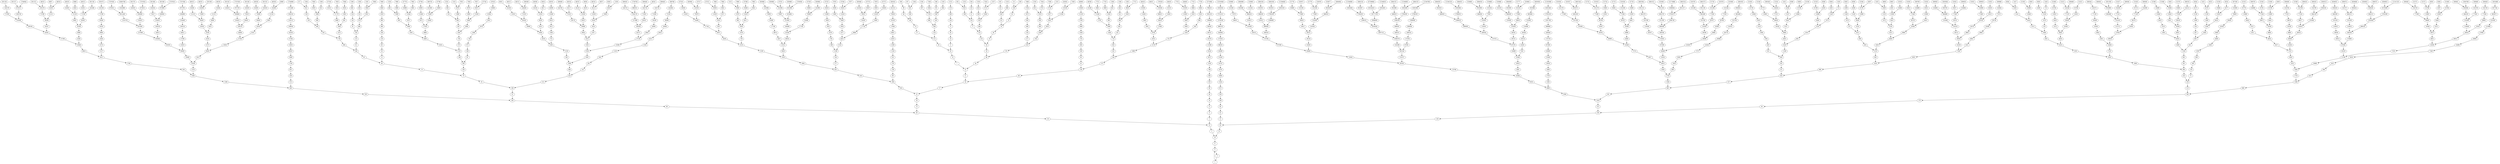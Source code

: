 digraph C {
	927744 -> 463872;
	49152 -> 24576;
	5505024 -> 2752512;
	70992 -> 35496;
	36176 -> 18088;
	154240 -> 77120;
	11600 -> 5800;
	3328 -> 1664;
	155332 -> 77666;
	2621440 -> 1310720;
	45 -> 136;
	932048 -> 466024;
	56 -> 28;
	21844 -> 10922;
	452 -> 226;
	928384 -> 464192;
	52 -> 26;
	736 -> 368;
	51653 -> 154960;
	436864 -> 218432;
	51370 -> 25685;
	4298 -> 2149;
	154688 -> 77344;
	46 -> 23;
	11946 -> 5973;
	51328 -> 25664;
	554 -> 277;
	995 -> 2986;
	2752512 -> 1376256;
	232096 -> 116048;
	77365 -> 232096;
	154960 -> 77480;
	6816 -> 3408;
	8192 -> 4096;
	232768 -> 116384;
	932053 -> 2796160;
	466033 -> 1398100;
	6065 -> 18196;
	5456 -> 2728;
	8589 -> 25768;
	896 -> 448;
	10920 -> 5460;
	310378 -> 155189;
	2048 -> 1024;
	2136 -> 1068;
	16384 -> 8192;
	4292 -> 2146;
	4280 -> 2140;
	3222 -> 1611;
	5888 -> 2944;
	286720 -> 143360;
	19417 -> 58252;
	40 -> 20;
	1864132 -> 932066;
	325 -> 976;
	148 -> 74;
	25827 -> 77482;
	232992 -> 116496;
	308565 -> 925696;
	109216 -> 54608;
	2140 -> 1070;
	28992 -> 14496;
	267 -> 802;
	48 -> 24;
	51725 -> 155176;
	1430 -> 715;
	1747626 -> 873813;
	170 -> 85;
	51520 -> 25760;
	23200 -> 11600;
	24266 -> 12133;
	38568 -> 19284;
	19328 -> 9664;
	2275 -> 6826;
	116052 -> 58026;
	1604 -> 802;
	11184128 -> 5592064;
	2730 -> 1365;
	20480 -> 10240;
	310357 -> 931072;
	25704 -> 12852;
	47776 -> 23888;
	38680 -> 19340;
	4416 -> 2208;
	616 -> 308;
	403 -> 1210;
	25889 -> 77668;
	10485760 -> 5242880;
	806 -> 403;
	92 -> 46;
	77584 -> 38792;
	341 -> 1024;
	58253 -> 174760;
	6440 -> 3220;
	72817 -> 218452;
	4352 -> 2176;
	174760 -> 87380;
	7508 -> 3754;
	4297 -> 12892;
	77 -> 232;
	4301 -> 12904;
	3637 -> 10912;
	7957 -> 23872;
	205 -> 616;
	116506 -> 58253;
	4834 -> 2417;
	873792 -> 436896;
	231424 -> 115712;
	648 -> 324;
	2954 -> 1477;
	70 -> 35;
	1855488 -> 927744;
	2410 -> 1205;
	331 -> 994;
	145635 -> 436906;
	23888 -> 11944;
	69632 -> 34816;
	4816 -> 2408;
	309920 -> 154960;
	466026 -> 233013;
	453 -> 1360;
	48536 -> 24268;
	48232 -> 24116;
	3626 -> 1813;
	18080 -> 9040;
	65536 -> 32768;
	116053 -> 348160;
	51536 -> 25768;
	14496 -> 7248;
	108544 -> 54272;
	58252 -> 29126;
	369 -> 1108;
	326 -> 163;
	6029 -> 18088;
	72810 -> 36405;
	9040 -> 4520;
	465408 -> 232704;
	272 -> 136;
	76 -> 38;
	153600 -> 76800;
	8602 -> 4301;
	310682 -> 155341;
	46421 -> 139264;
	145621 -> 436864;
	212 -> 106;
	3939 -> 11818;
	436906 -> 218453;
	2896 -> 1448;
	77352 -> 38676;
	212992 -> 106496;
	17728 -> 8864;
	23656 -> 11828;
	368 -> 184;
	424 -> 212;
	1613 -> 4840;
	99 -> 298;
	725 -> 2176;
	8596 -> 4298;
	48520 -> 24260;
	35496 -> 17748;
	145600 -> 72800;
	23648 -> 11824;
	6432 -> 3216;
	154965 -> 464896;
	51720 -> 25860;
	48208 -> 24104;
	218452 -> 109226;
	2796202 -> 1398101;
	4520 -> 2260;
	8874 -> 4437;
	304 -> 152;
	5592404 -> 2796202;
	9670 -> 4835;
	101 -> 304;
	6446 -> 3223;
	218432 -> 109216;
	310669 -> 932008;
	5760 -> 2880;
	17664 -> 8832;
	71680 -> 35840;
	786432 -> 393216;
	873808 -> 436904;
	1280 -> 640;
	4550 -> 2275;
	280 -> 140;
	3866 -> 1933;
	1877 -> 5632;
	86016 -> 43008;
	232788 -> 116394;
	1074 -> 537;
	1696 -> 848;
	51426 -> 25713;
	1856853 -> 5570560;
	46336 -> 23168;
	15 -> 46;
	14 -> 7;
	1812 -> 906;
	11604 -> 5802;
	23 -> 70;
	349504 -> 174752;
	25713 -> 77140;
	7732 -> 3866;
	652 -> 326;
	19285 -> 57856;
	738 -> 369;
	699008 -> 349504;
	3224 -> 1612;
	38794 -> 19397;
	51778 -> 25889;
	47784 -> 23892;
	58197 -> 174592;
	154708 -> 77354;
	38570 -> 19285;
	469 -> 1408;
	3938 -> 1969;
	552 -> 276;
	416 -> 208;
	4277 -> 12832;
	77589 -> 232768;
	7232 -> 3616;
	699048 -> 349524;
	8872 -> 4436;
	72352 -> 36176;
	5592320 -> 2796160;
	7840 -> 3920;
	47264 -> 23632;
	309440 -> 154720;
	16777216 -> 8388608;
	122 -> 61;
	77472 -> 38736;
	38796 -> 19398;
	932052 -> 466026;
	1425 -> 4276;
	18088 -> 9044;
	680 -> 340;
	672 -> 336;
	320 -> 160;
	154720 -> 77360;
	98 -> 49;
	21 -> 64;
	72788 -> 36394;
	19200 -> 9600;
	51572 -> 25786;
	155333 -> 466000;
	3012 -> 1506;
	233013 -> 699040;
	11829 -> 35488;
	144725 -> 434176;
	2150 -> 1075;
	218453 -> 655360;
	868352 -> 434176;
	655360 -> 327680;
	8832 -> 4416;
	51626 -> 25813;
	218368 -> 109184;
	145536 -> 72768;
	180 -> 90;
	768 -> 384;
	7882 -> 3941;
	48213 -> 144640;
	3942 -> 1971;
	35328 -> 17664;
	38720 -> 19360;
	141824 -> 70912;
	1200 -> 600;
	537 -> 1612;
	465576 -> 232788;
	5586944 -> 2793472;
	51777 -> 155332;
	19396 -> 9698;
	618 -> 309;
	277 -> 832;
	12288 -> 6144;
	4437 -> 13312;
	24112 -> 12056;
	307200 -> 153600;
	7680 -> 3840;
	30 -> 15;
	38400 -> 19200;
	739 -> 2218;
	29124 -> 14562;
	1856852 -> 928426;
	23892 -> 11946;
	5792 -> 2896;
	12885 -> 38656;
	872448 -> 436224;
	1864134 -> 932067;
	2880 -> 1440;
	104 -> 52;
	232448 -> 116224;
	241 -> 724;
	592 -> 296;
	213 -> 640;
	77354 -> 38677;
	832 -> 416;
	234 -> 117;
	909 -> 2728;
	48522 -> 24261;
	244 -> 122;
	1988 -> 994;
	278528 -> 139264;
	4821 -> 14464;
	9600 -> 4800;
	960 -> 480;
	597 -> 1792;
	1301 -> 3904;
	964 -> 482;
	38740 -> 19370;
	9101 -> 27304;
	12888 -> 6444;
	51573 -> 154720;
	33 -> 100;
	463872 -> 231936;
	434176 -> 217088;
	1488 -> 744;
	309376 -> 154688;
	109056 -> 54528;
	35456 -> 17728;
	11141120 -> 5570560;
	605 -> 1816;
	54592 -> 27296;
	436224 -> 218112;
	7168 -> 3584;
	310672 -> 155336;
	3616 -> 1808;
	662 -> 331;
	163840 -> 81920;
	20 -> 10;
	1397760 -> 698880;
	6 -> 3;
	29 -> 88;
	2141 -> 6424;
	80 -> 40;
	1398080 -> 699040;
	3216 -> 1608;
	72360 -> 36180;
	47312 -> 23656;
	14548 -> 7274;
	25706 -> 12853;
	51584 -> 25792;
	77588 -> 38794;
	327680 -> 163840;
	2 -> 1;
	174592 -> 87296;
	12896 -> 6448;
	3013 -> 9040;
	54528 -> 27264;
	524288 -> 262144;
	2147 -> 6442;
	2148 -> 1074;
	70656 -> 35328;
	3861 -> 11584;
	2720 -> 1360;
	77669 -> 233008;
	4548 -> 2274;
	201 -> 604;
	18048 -> 9024;
	43648 -> 21824;
	202 -> 101;
	72784 -> 36392;
	349520 -> 174760;
	7488 -> 3744;
	51427 -> 154282;
	12053 -> 36160;
	7733 -> 23200;
	217 -> 652;
	2796200 -> 1398100;
	37 -> 112;
	17744 -> 8872;
	43690 -> 21845;
	70997 -> 212992;
	1859584 -> 929792;
	5242880 -> 2621440;
	24106 -> 12053;
	465536 -> 232768;
	155338 -> 77669;
	36400 -> 18200;
	362 -> 181;
	12132 -> 6066;
	19397 -> 58192;
	289408 -> 144704;
	6426 -> 3213;
	14544 -> 7272;
	4294 -> 2147;
	25728 -> 12864;
	174762 -> 87381;
	200 -> 100;
	1747624 -> 873812;
	154 -> 77;
	13653 -> 40960;
	6144 -> 3072;
	1210 -> 605;
	36404 -> 18202;
	2795520 -> 1397760;
	116352 -> 58176;
	51413 -> 154240;
	282624 -> 141312;
	932067 -> 2796202;
	1069 -> 3208;
	87376 -> 43688;
	58176 -> 29088;
	596 -> 298;
	51722 -> 25861;
	466000 -> 233000;
	8544 -> 4272;
	1250 -> 625;
	232789 -> 698368;
	58192 -> 29096;
	109226 -> 54613;
	85 -> 256;
	7264 -> 3632;
	3920 -> 1960;
	2240 -> 1120;
	3072 -> 1536;
	436896 -> 218448;
	1611 -> 4834;
	29056 -> 14528;
	116504 -> 58252;
	1930 -> 965;
	48533 -> 145600;
	1073 -> 3220;
	4276 -> 2138;
	25768 -> 12884;
	29126 -> 14563;
	1128 -> 564;
	1325 -> 3976;
	18197 -> 54592;
	3940 -> 1970;
	28 -> 14;
	27304 -> 13652;
	36394 -> 18197;
	72768 -> 36384;
	155176 -> 77588;
	51456 -> 25728;
	1120 -> 560;
	4300 -> 2150;
	925696 -> 462848;
	11776 -> 5888;
	3226 -> 1613;
	1300 -> 650;
	938 -> 469;
	12134 -> 6067;
	2986 -> 1493;
	174720 -> 87360;
	544 -> 272;
	149 -> 448;
	1664 -> 832;
	232704 -> 116352;
	33554432 -> 16777216;
	25786 -> 12893;
	906 -> 453;
	21840 -> 10920;
	3212 -> 1606;
	3941 -> 11824;
	23632 -> 11816;
	309930 -> 154965;
	2952 -> 1476;
	497 -> 1492;
	245 -> 736;
	464896 -> 232448;
	464212 -> 232106;
	6424 -> 3212;
	25776 -> 12888;
	196608 -> 98304;
	116500 -> 58250;
	310664 -> 155332;
	3860 -> 1930;
	1862312 -> 931156;
	76800 -> 38400;
	155178 -> 77589;
	143360 -> 71680;
	87040 -> 43520;
	7956 -> 3978;
	1971 -> 5914;
	21760 -> 10880;
	2416 -> 1208;
	77312 -> 38656;
	116384 -> 58192;
	402 -> 201;
	116 -> 58;
	512 -> 256;
	3904 -> 1952;
	698368 -> 349184;
	11904 -> 5952;
	36392 -> 18196;
	6442 -> 3221;
	8597 -> 25792;
	84 -> 42;
	45056 -> 22528;
	7808 -> 3904;
	141 -> 424;
	753 -> 2260;
	144640 -> 72320;
	490 -> 245;
	2216 -> 1108;
	276 -> 138;
	7248 -> 3624;
	81 -> 244;
	309928 -> 154964;
	6448 -> 3224;
	1606 -> 803;
	51729 -> 155188;
	11264 -> 5632;
	488 -> 244;
	851968 -> 425984;
	1933 -> 5800;
	5909 -> 17728;
	48234 -> 24117;
	3 -> 10;
	117 -> 352;
	60 -> 30;
	43688 -> 21844;
	976 -> 488;
	2728 -> 1364;
	928 -> 464;
	256 -> 128;
	744 -> 372;
	1109 -> 3328;
	25784 -> 12892;
	936 -> 468;
	53248 -> 26624;
	4282 -> 2141;
	5 -> 16;
	19336 -> 9668;
	4017 -> 12052;
	77120 -> 38560;
	57856 -> 28928;
	120 -> 60;
	283989 -> 851968;
	928426 -> 464213;
	653 -> 1960;
	11010048 -> 5505024;
	181 -> 544;
	310376 -> 155188;
	1970 -> 985;
	5802 -> 2901;
	308560 -> 154280;
	9684 -> 4842;
	9098 -> 4549;
	3924 -> 1962;
	12842 -> 6421;
	1232 -> 616;
	2688 -> 1344;
	24264 -> 12132;
	23658 -> 11829;
	25862 -> 12931;
	14562 -> 7281;
	109184 -> 54592;
	8864 -> 4432;
	47274 -> 23637;
	1876 -> 938;
	24576 -> 12288;
	116224 -> 58112;
	128 -> 64;
	47296 -> 23648;
	310668 -> 155334;
	1236 -> 618;
	87381 -> 262144;
	1324 -> 662;
	81920 -> 40960;
	47330 -> 23665;
	18192 -> 9096;
	23808 -> 11904;
	131072 -> 65536;
	1851392 -> 925696;
	1313 -> 3940;
	4019 -> 12058;
	113 -> 340;
	54272 -> 27136;
	3752 -> 1876;
	14504 -> 7252;
	9669 -> 29008;
	77592 -> 38796;
	2984 -> 1492;
	14464 -> 7232;
	138 -> 69;
	931072 -> 465536;
	482 -> 241;
	141992 -> 70996;
	155188 -> 77594;
	600 -> 300;
	25760 -> 12880;
	724 -> 362;
	1398016 -> 699008;
	12892 -> 6446;
	4522 -> 2261;
	1506 -> 753;
	2816 -> 1408;
	4 -> 2;
	3624 -> 1812;
	1864000 -> 932000;
	8038 -> 4019;
	23552 -> 11776;
	3976 -> 1988;
	47232 -> 23616;
	160 -> 80;
	11584 -> 5792;
	116501 -> 349504;
	24261 -> 72784;
	38792 -> 19396;
	17920 -> 8960;
	77440 -> 38720;
	696320 -> 348160;
	9640 -> 4820;
	53 -> 160;
	401 -> 1204;
	466016 -> 233008;
	3208 -> 1604;
	8087 -> 24262;
	3754 -> 1877;
	1286 -> 643;
	8388608 -> 4194304;
	448 -> 224;
	154709 -> 464128;
	35 -> 106;
	2417 -> 7252;
	932032 -> 466016;
	2900 -> 1450;
	9685 -> 29056;
	8 -> 4;
	154944 -> 77472;
	643 -> 1930;
	1862304 -> 931152;
	8560 -> 4280;
	58016 -> 29008;
	2944 -> 1472;
	349184 -> 174592;
	291157 -> 873472;
	25696 -> 12848;
	13312 -> 6656;
	38672 -> 19336;
	7253 -> 21760;
	2208 -> 1104;
	115968 -> 57984;
	54612 -> 27306;
	7722 -> 3861;
	1204 -> 602;
	291270 -> 145635;
	4194304 -> 2097152;
	8036 -> 4018;
	283904 -> 141952;
	9024 -> 4512;
	1792 -> 896;
	152 -> 76;
	155189 -> 465568;
	51779 -> 155338;
	42 -> 21;
	3412 -> 1706;
	3584 -> 1792;
	932000 -> 466000;
	1864104 -> 932052;
	7 -> 22;
	1605 -> 4816;
	2785280 -> 1392640;
	154704 -> 77352;
	51360 -> 25680;
	25860 -> 12930;
	4835 -> 14506;
	75 -> 226;
	465568 -> 232784;
	18 -> 9;
	47316 -> 23658;
	9664 -> 4832;
	58026 -> 29013;
	12 -> 6;
	309461 -> 928384;
	468 -> 234;
	23040 -> 11520;
	13632 -> 6816;
	96 -> 48;
	6824 -> 3412;
	70912 -> 35456;
	13568 -> 6784;
	34 -> 17;
	930816 -> 465408;
	4272 -> 2136;
	38736 -> 19368;
	309888 -> 154944;
	1306 -> 653;
	929792 -> 464896;
	4436 -> 2218;
	464128 -> 232064;
	3221 -> 9664;
	5592405 -> 16777216;
	348160 -> 174080;
	1408 -> 704;
	11808 -> 5904;
	6444 -> 3222;
	72320 -> 36160;
	100 -> 50;
	155184 -> 77592;
	72789 -> 218368;
	2901 -> 8704;
	462848 -> 231424;
	642 -> 321;
	291072 -> 145536;
	10752 -> 5376;
	10912 -> 5456;
	3210 -> 1605;
	14563 -> 43690;
	5440 -> 2720;
	38677 -> 116032;
	43008 -> 21504;
	51624 -> 25812;
	3864 -> 1932;
	5592384 -> 2796192;
	289440 -> 144720;
	289280 -> 144640;
	12130 -> 6065;
	372 -> 186;
	19368 -> 9684;
	77344 -> 38672;
	87360 -> 43680;
	291269 -> 873808;
	19280 -> 9640;
	426 -> 213;
	3636 -> 1818;
	25684 -> 12842;
	11605 -> 34816;
	196 -> 98;
	48528 -> 24264;
	8960 -> 4480;
	291152 -> 145576;
	1536 -> 768;
	11184768 -> 5592384;
	3744 -> 1872;
	48525 -> 145576;
	1208 -> 604;
	11816 -> 5908;
	233002 -> 116501;
	232106 -> 116053;
	309248 -> 154624;
	309 -> 928;
	310677 -> 932032;
	466004 -> 233002;
	309408 -> 154704;
	9680 -> 4840;
	51568 -> 25784;
	1398100 -> 699050;
	5461 -> 16384;
	88 -> 44;
	51 -> 154;
	12906 -> 6453;
	931136 -> 465568;
	7876 -> 3938;
	1396736 -> 698368;
	2176 -> 1088;
	72808 -> 36404;
	151 -> 454;
	931968 -> 465984;
	46400 -> 23200;
	197 -> 592;
	1862272 -> 931136;
	49 -> 148;
	21845 -> 65536;
	309418 -> 154709;
	12913 -> 38740;
	6066 -> 3033;
	32 -> 16;
	54608 -> 27304;
	805 -> 2416;
	1426 -> 713;
	233000 -> 116500;
	22528 -> 11264;
	11828 -> 5914;
	11182080 -> 5591040;
	5908 -> 2954;
	5460 -> 2730;
	1744896 -> 872448;
	77670 -> 38835;
	19341 -> 58024;
	204 -> 102;
	1928 -> 964;
	7850 -> 3925;
	1746944 -> 873472;
	145568 -> 72784;
	1251 -> 3754;
	6465 -> 19396;
	682 -> 341;
	12832 -> 6416;
	36160 -> 18080;
	425984 -> 212992;
	139264 -> 69632;
	309460 -> 154730;
	2146 -> 1073;
	8089 -> 24268;
	12930 -> 6465;
	3408 -> 1704;
	11184640 -> 5592320;
	2400 -> 1200;
	51541 -> 154624;
	324 -> 162;
	77136 -> 38568;
	51412 -> 25706;
	308480 -> 154240;
	1 -> 4;
	713 -> 2140;
	309474 -> 154737;
	14549 -> 43648;
	29096 -> 14548;
	1862314 -> 931157;
	310385 -> 931156;
	980 -> 490;
	2956 -> 1478;
	51569 -> 154708;
	23636 -> 11818;
	6421 -> 19264;
	154737 -> 464212;
	4432 -> 2216;
	1816 -> 908;
	46420 -> 23210;
	27306 -> 13653;
	46080 -> 23040;
	309416 -> 154708;
	77667 -> 233002;
	308544 -> 154272;
	803 -> 2410;
	1747616 -> 873808;
	3213 -> 9640;
	38528 -> 19264;
	38676 -> 19338;
	232064 -> 116032;
	1478 -> 739;
	11 -> 34;
	24116 -> 12058;
	1864020 -> 932010;
	704 -> 352;
	1024 -> 512;
	8086 -> 4043;
	144384 -> 72192;
	227 -> 682;
	1932 -> 966;
	24117 -> 72352;
	11520 -> 5760;
	51562 -> 25781;
	208 -> 104;
	310680 -> 155340;
	3978 -> 1989;
	25770 -> 12885;
	11184800 -> 5592400;
	43520 -> 21760;
	8564 -> 4282;
	87296 -> 43648;
	57984 -> 28992;
	289448 -> 144724;
	23208 -> 11604;
	9632 -> 4816;
	931152 -> 465576;
	7272 -> 3636;
	1736704 -> 868352;
	604 -> 302;
	5632 -> 2816;
	18200 -> 9100;
	8586 -> 4293;
	13648 -> 6824;
	873813 -> 2621440;
	29008 -> 14504;
	3712 -> 1856;
	291268 -> 145634;
	12890 -> 6445;
	282 -> 141;
	291156 -> 145578;
	802 -> 401;
	535 -> 1606;
	155168 -> 77584;
	18196 -> 9098;
	24104 -> 12052;
	1952 -> 976;
	931156 -> 465578;
	5591040 -> 2795520;
	141984 -> 70992;
	298 -> 149;
	116394 -> 58197;
	1477 -> 4432;
	11184810 -> 5592405;
	26624 -> 13312;
	1433 -> 4300;
	140 -> 70;
	608 -> 304;
	36180 -> 18090;
	1216 -> 608;
	5952 -> 2976;
	2420 -> 1210;
	308 -> 154;
	23637 -> 70912;
	1184 -> 592;
	12848 -> 6424;
	3014 -> 1507;
	928256 -> 464128;
	218112 -> 109056;
	17408 -> 8704;
	7885 -> 23656;
	873812 -> 436906;
	12880 -> 6440;
	1360 -> 680;
	1070 -> 535;
	7952 -> 3976;
	4480 -> 2240;
	1476 -> 738;
	302 -> 151;
	154880 -> 77440;
	7424 -> 3712;
	2560 -> 1280;
	48532 -> 24266;
	25685 -> 77056;
	58024 -> 29012;
	233012 -> 116506;
	720 -> 360;
	309456 -> 154728;
	11936 -> 5968;
	349440 -> 174720;
	10922 -> 5461;
	51652 -> 25826;
	873472 -> 436736;
	163 -> 490;
	9668 -> 4834;
	58 -> 29;
	144724 -> 72362;
	155340 -> 77670;
	25792 -> 12896;
	932066 -> 466033;
	1864064 -> 932032;
	12884 -> 6442;
	232784 -> 116392;
	1856768 -> 928384;
	23872 -> 11936;
	154112 -> 77056;
	1864096 -> 932048;
	154964 -> 77482;
	19338 -> 9669;
	309760 -> 154880;
	27264 -> 13632;
	10880 -> 5440;
	336 -> 168;
	5968 -> 2984;
	1376256 -> 688128;
	9045 -> 27136;
	1818 -> 909;
	1285 -> 3856;
	5376 -> 2688;
	3856 -> 1928;
	981 -> 2944;
	308564 -> 154282;
	23665 -> 70996;
	51560 -> 25780;
	19 -> 58;
	61 -> 184;
	2260 -> 1130;
	25664 -> 12832;
	38682 -> 19341;
	7878 -> 3939;
	19340 -> 9670;
	232104 -> 116052;
	3840 -> 1920;
	373 -> 1120;
	1492 -> 746;
	144720 -> 72360;
	12131 -> 36394;
	602 -> 301;
	1310720 -> 655360;
	466024 -> 233012;
	296 -> 148;
	4296 -> 2148;
	4820 -> 2410;
	565 -> 1696;
	2097152 -> 1048576;
	14528 -> 7264;
	38741 -> 116224;
	77480 -> 38740;
	35498 -> 17749;
	1706 -> 853;
	2957 -> 8872;
	8600 -> 4300;
	224 -> 112;
	1808 -> 904;
	51616 -> 25808;
	64 -> 32;
	344064 -> 172032;
	70996 -> 35498;
	8595 -> 25786;
	90 -> 45;
	40960 -> 20480;
	6416 -> 3208;
	310676 -> 155338;
	2793472 -> 1396736;
	360 -> 180;
	10 -> 5;
	6784 -> 3392;
	13652 -> 6826;
	72 -> 36;
	291136 -> 145568;
	24260 -> 12130;
	36181 -> 108544;
	291240 -> 145620;
	11173888 -> 5586944;
	25780 -> 12890;
	47104 -> 23552;
	12904 -> 6452;
	67108864 -> 33554432;
	7712 -> 3856;
	232 -> 116;
	240 -> 120;
	77141 -> 231424;
	11824 -> 5912;
	1864021 -> 5592064;
	340 -> 170;
	1864133 -> 5592400;
	1440 -> 720;
	70976 -> 35488;
	51552 -> 25776;
	1431 -> 4294;
	301 -> 904;
	576 -> 288;
	141994 -> 70997;
	186 -> 93;
	1989 -> 5968;
	184 -> 92;
	1108 -> 554;
	465984 -> 232992;
	154280 -> 77140;
	47616 -> 23808;
	24268 -> 12134;
	77482 -> 38741;
	6656 -> 3328;
	231936 -> 115968;
	904 -> 452;
	464 -> 232;
	908 -> 454;
	2421 -> 7264;
	283984 -> 141992;
	283968 -> 141984;
	965 -> 2896;
	5972 -> 2986;
	3413 -> 10240;
	154624 -> 77312;
	36384 -> 18192;
	6067 -> 18202;
	77140 -> 38570;
	74 -> 37;
	1572864 -> 786432;
	38797 -> 116392;
	18090 -> 9045;
	1104 -> 552;
	109224 -> 54612;
	1472 -> 736;
	6420 -> 3210;
	116032 -> 58016;
	4512 -> 2256;
	873728 -> 436864;
	29098 -> 14549;
	48241 -> 144724;
	36405 -> 109216;
	17748 -> 8874;
	29125 -> 87376;
	384 -> 192;
	48524 -> 24262;
	1612 -> 806;
	2256 -> 1128;
	466005 -> 1398016;
	625 -> 1876;
	3632 -> 1816;
	43680 -> 21840;
	9 -> 28;
	7252 -> 3626;
	2138 -> 1069;
	18202 -> 9101;
	218448 -> 109224;
	48224 -> 24112;
	1339 -> 4018;
	464213 -> 1392640;
	25826 -> 12913;
	25812 -> 12906;
	38560 -> 19280;
	12853 -> 38560;
	51540 -> 25770;
	1296 -> 648;
	24096 -> 12048;
	25 -> 76;
	1861632 -> 930816;
	1813 -> 5440;
	141312 -> 70656;
	217088 -> 108544;
	36096 -> 18048;
	1863936 -> 931968;
	58112 -> 29056;
	226 -> 113;
	16 -> 8;
	115712 -> 57856;
	3223 -> 9670;
	23893 -> 71680;
	8593 -> 25780;
	289450 -> 144725;
	2796032 -> 1398016;
	1608 -> 804;
	483 -> 1450;
	1493 -> 4480;
	1192 -> 596;
	7720 -> 3860;
	308224 -> 154112;
	698880 -> 349440;
	1130 -> 565;
	27296 -> 13648;
	436904 -> 218452;
	7848 -> 3924;
	746 -> 373;
	4832 -> 2416;
	77364 -> 38682;
	51724 -> 25862;
	38 -> 19;
	19360 -> 9680;
	12864 -> 6432;
	1856848 -> 928424;
	26 -> 13;
	1864016 -> 932008;
	5912 -> 2956;
	7281 -> 21844;
	58196 -> 29098;
	8584 -> 4292;
	5120 -> 2560;
	51368 -> 25684;
	8592 -> 4296;
	321 -> 964;
	283988 -> 141994;
	192 -> 96;
	1398096 -> 699048;
	9698 -> 4849;
	8035 -> 24106;
	13 -> 40;
	3220 -> 1610;
	8034 -> 4017;
	24 -> 12;
	1962 -> 981;
	349524 -> 174762;
	17 -> 52;
	48538 -> 24269;
	93 -> 280;
	1364 -> 682;
	168 -> 84;
	7728 -> 3864;
	309475 -> 928426;
	19284 -> 9642;
	6452 -> 3226;
	853 -> 2560;
	21824 -> 10912;
	966 -> 483;
	1960 -> 980;
	24262 -> 12131;
	136 -> 68;
	262144 -> 131072;
	8552 -> 4276;
	141952 -> 70976;
	310666 -> 155333;
	8037 -> 24112;
	699050 -> 349525;
	699040 -> 349520;
	1990 -> 995;
	69 -> 208;
	28928 -> 14464;
	77056 -> 38528;
	1703936 -> 851968;
	928416 -> 464208;
	5592064 -> 2796032;
	8704 -> 4352;
	1075 -> 3226;
	47331 -> 141994;
	154728 -> 77364;
	310336 -> 155168;
	480 -> 240;
	1920 -> 960;
	1872 -> 936;
	1856 -> 928;
	3033 -> 9100;
	106 -> 53;
	1448 -> 724;
	24269 -> 72808;
	38834 -> 19417;
	25861 -> 77584;
	72362 -> 36181;
	4293 -> 12880;
	4018 -> 2009;
	12133 -> 36400;
	4849 -> 14548;
	848 -> 424;
	38833 -> 116500;
	3981 -> 11944;
	1864106 -> 932053;
	38656 -> 19328;
	1205 -> 3616;
	436736 -> 218368;
	51654 -> 25827;
	72192 -> 36096;
	4842 -> 2421;
	2261 -> 6784;
	8561 -> 25684;
	48192 -> 24096;
	1969 -> 5908;
	1747456 -> 873728;
	47744 -> 23872;
	155334 -> 77667;
	8594 -> 4297;
	144704 -> 72352;
	14506 -> 7253;
	534 -> 267;
	9699 -> 29098;
	4043 -> 12130;
	5904 -> 2952;
	464208 -> 232104;
	25680 -> 12840;
	162 -> 81;
	102 -> 51;
	8554 -> 4277;
	51392 -> 25696;
	2796160 -> 1398080;
	1237 -> 3712;
	464192 -> 232096;
	663 -> 1990;
	1365 -> 4096;
	8565 -> 25696;
	19264 -> 9632;
	6826 -> 3413;
	77594 -> 38797;
	1326 -> 663;
	349525 -> 1048576;
	54613 -> 163840;
	21504 -> 10752;
	291242 -> 145621;
	288 -> 144;
	12058 -> 6029;
	8588 -> 4294;
	715 -> 2146;
	2218 -> 1109;
	154730 -> 77365;
	116496 -> 58248;
	12893 -> 38680;
	640 -> 320;
	291232 -> 145616;
	29012 -> 14506;
	9044 -> 4522;
	145576 -> 72788;
	77360 -> 38680;
	11818 -> 5909;
	6026 -> 3013;
	6028 -> 3014;
	1344 -> 672;
	12852 -> 6426;
	51408 -> 25704;
	155336 -> 77668;
	9096 -> 4548;
	77668 -> 38834;
	11184808 -> 5592404;
	310356 -> 155178;
	928424 -> 464212;
	198 -> 99;
	145616 -> 72808;
	7962 -> 3981;
	19370 -> 9685;
	2149 -> 6448;
	852 -> 426;
	23168 -> 11584;
	47272 -> 23636;
	12931 -> 38794;
	1304 -> 652;
	283648 -> 141824;
	12048 -> 6024;
	1137 -> 3412;
	7884 -> 3942;
	50 -> 25;
	12056 -> 6028;
	35488 -> 17744;
	1284 -> 642;
	233008 -> 116504;
	106496 -> 53248;
	7960 -> 3980;
	174752 -> 87376;
	1194 -> 597;
	3925 -> 11776;
	6024 -> 3012;
	454 -> 227;
	12052 -> 6026;
	288768 -> 144384;
	32768 -> 16384;
	932008 -> 466004;
	688128 -> 344064;
	300 -> 150;
	2976 -> 1488;
	174080 -> 87040;
	154272 -> 77136;
	5800 -> 2900;
	23210 -> 11605;
	564 -> 282;
	176 -> 88;
	58250 -> 29125;
	144 -> 72;
	4096 -> 2048;
	1048576 -> 524288;
	46416 -> 23208;
	150 -> 75;
	5570560 -> 2785280;
	3980 -> 1990;
	9642 -> 4821;
	650 -> 325;
	68 -> 34;
	27136 -> 13568;
	38835 -> 116506;
	98304 -> 49152;
	1704 -> 852;
	25781 -> 77344;
	87380 -> 43690;
	1088 -> 544;
	1507 -> 4522;
	155341 -> 466024;
	4800 -> 2400;
	1856832 -> 928416;
	1427 -> 4282;
	145634 -> 72817;
	2408 -> 1204;
	23616 -> 11808;
	6445 -> 19336;
	112 -> 56;
	47786 -> 23893;
	393216 -> 196608;
	932010 -> 466005;
	116048 -> 58024;
	310352 -> 155176;
	5592400 -> 2796200;
	47317 -> 141952;
	3392 -> 1696;
	2009 -> 6028;
	58248 -> 29124;
	4549 -> 13648;
	7509 -> 22528;
	310368 -> 155184;
	19398 -> 9699;
	291200 -> 145600;
	12840 -> 6420;
	7274 -> 3637;
	29013 -> 87040;
	560 -> 280;
	154282 -> 77141;
	1392640 -> 696320;
	5914 -> 2957;
	25808 -> 12904;
	4840 -> 2420;
	7877 -> 23632;
	116392 -> 58196;
	22 -> 11;
	34816 -> 17408;
	17749 -> 53248;
	1398101 -> 4194304;
	25813 -> 77440;
	465578 -> 232789;
	1862144 -> 931072;
	7504 -> 3752;
	77666 -> 38833;
	9100 -> 4550;
	1856512 -> 928256;
	35840 -> 17920;
	5973 -> 17920;
	2274 -> 1137;
	10240 -> 5120;
	931157 -> 2793472;
	44 -> 22;
	7880 -> 3940;
	1152 -> 576;
	72800 -> 36400;
	985 -> 2956;
	352 -> 176;
	36 -> 18;
	1610 -> 805;
	172032 -> 86016;
	1450 -> 725;
	2796192 -> 1398096;
	145578 -> 72789;
	1068 -> 534;
	48212 -> 24106;
	29088 -> 14544;
	804 -> 402;
	11944 -> 5972;
	994 -> 497;
	6453 -> 19360;
	145620 -> 72810;
	1747584 -> 873792;
}
